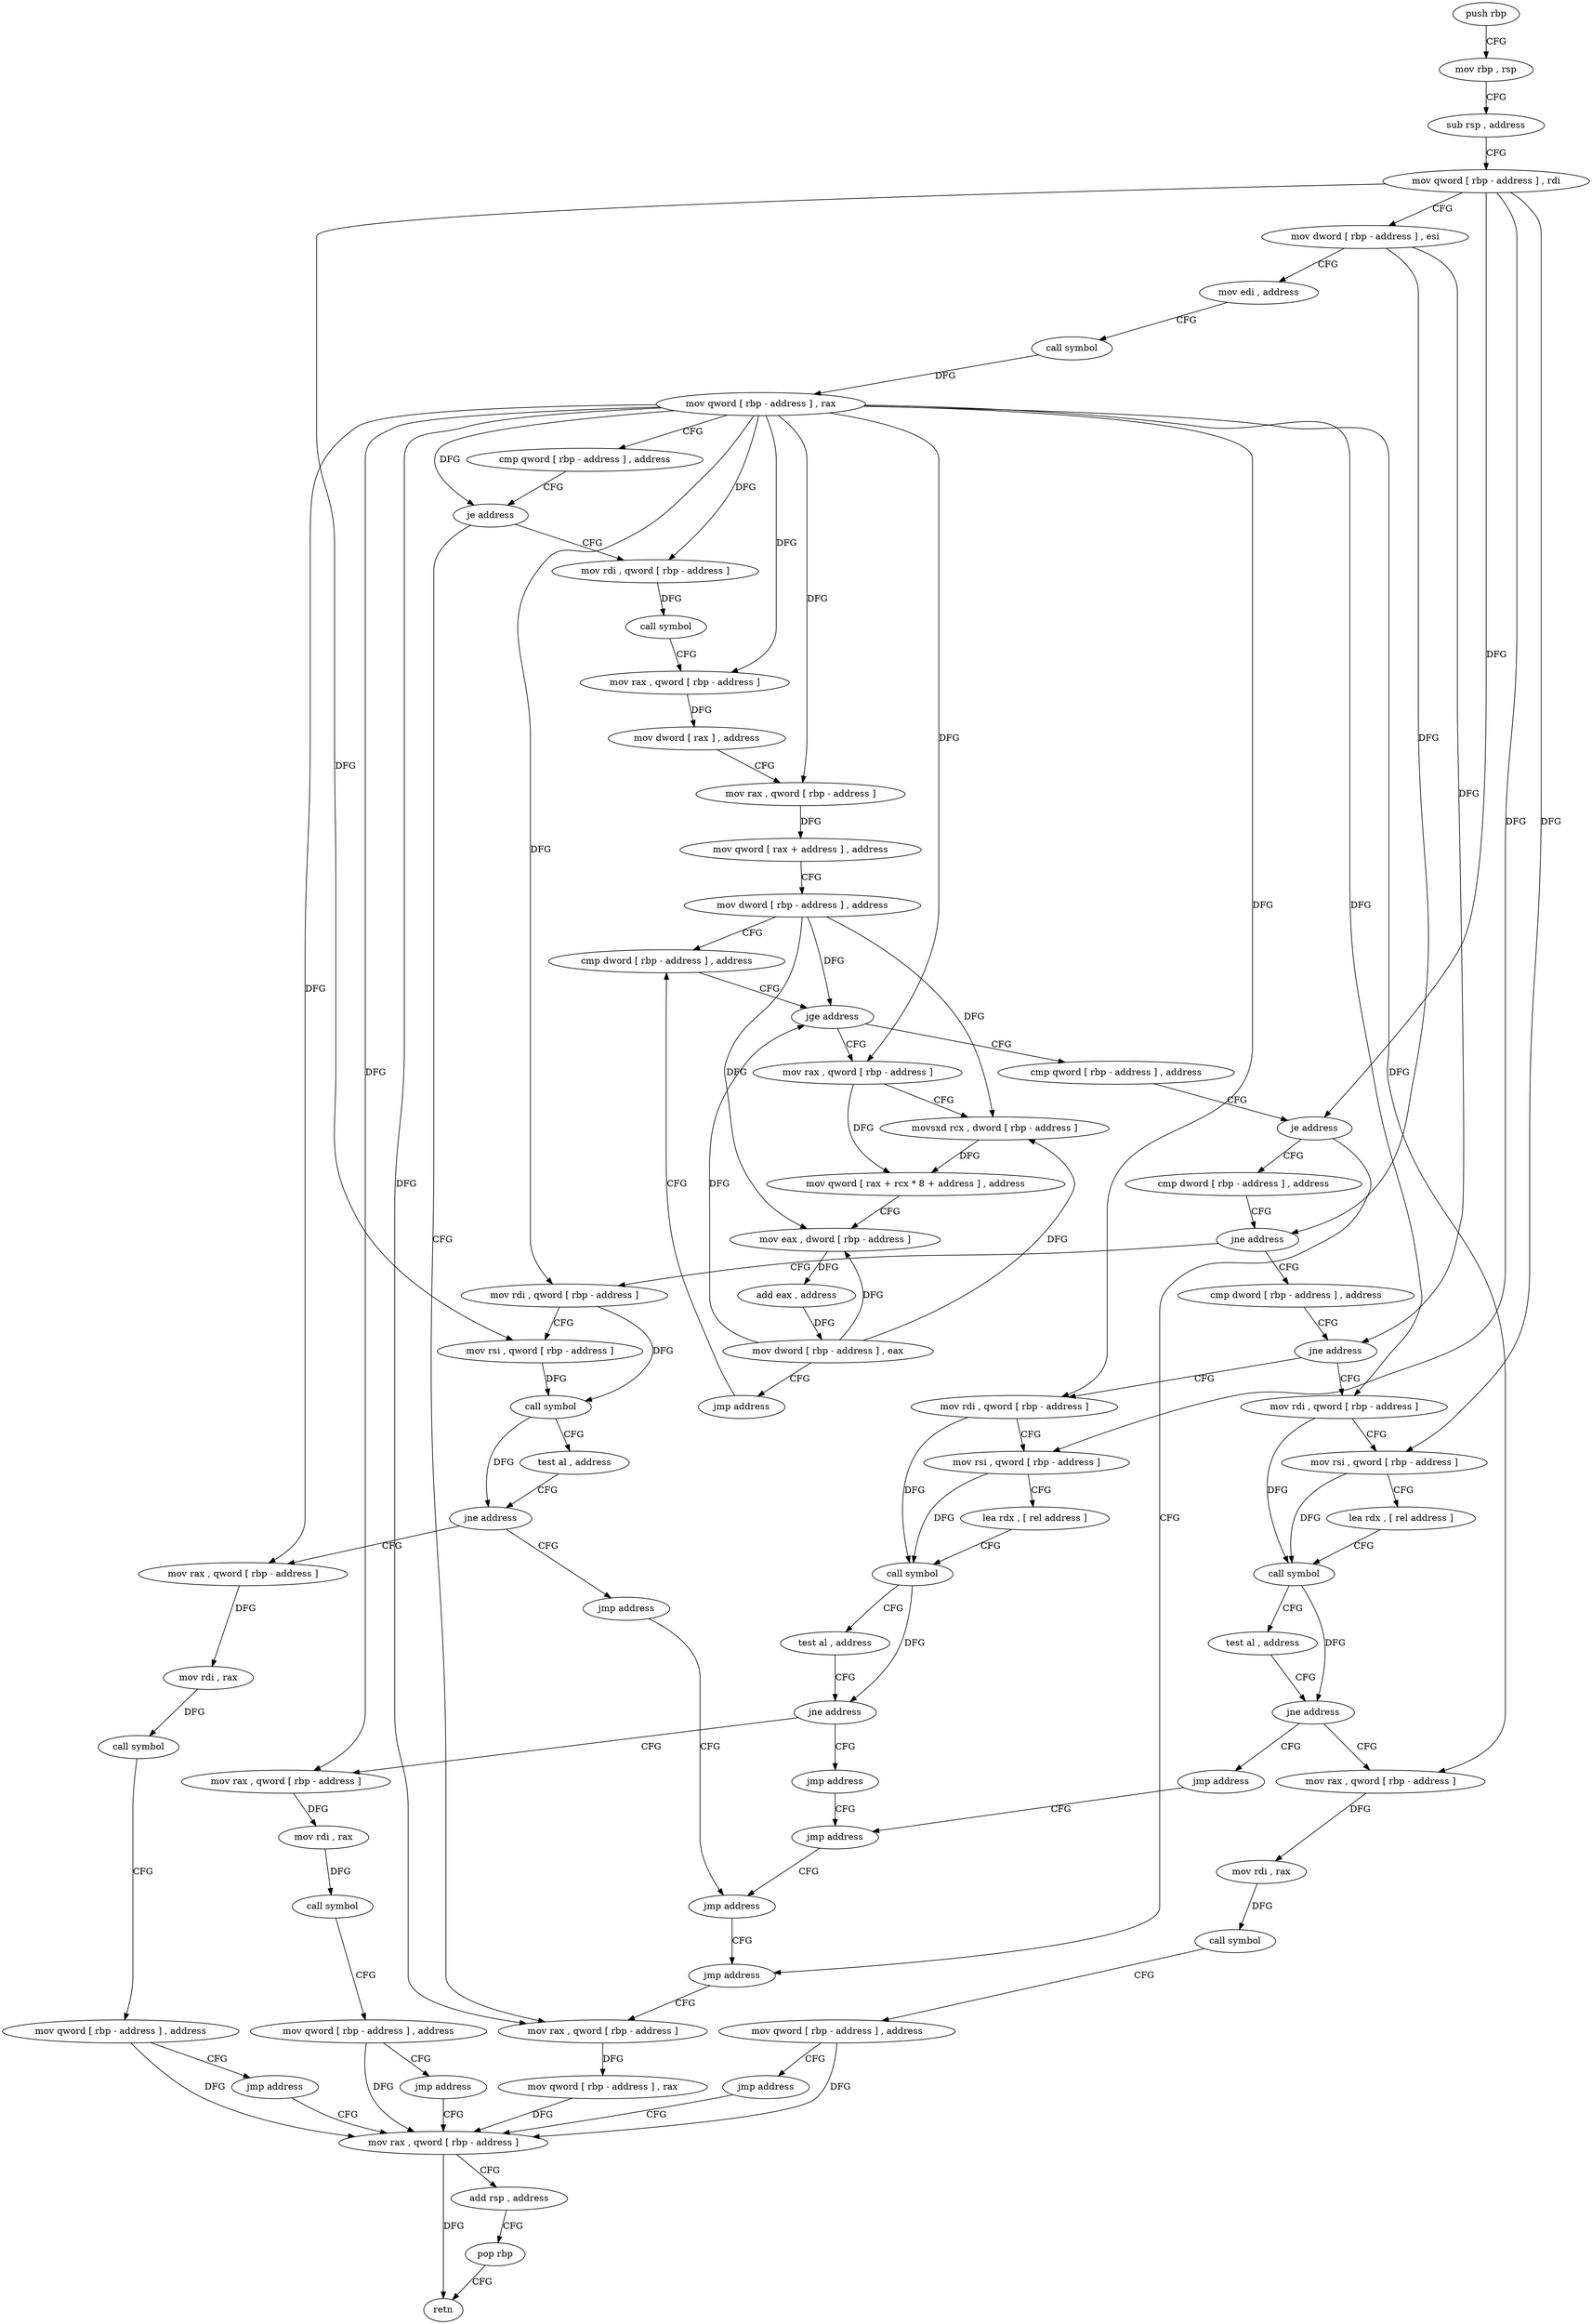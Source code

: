 digraph "func" {
"174432" [label = "push rbp" ]
"174433" [label = "mov rbp , rsp" ]
"174436" [label = "sub rsp , address" ]
"174440" [label = "mov qword [ rbp - address ] , rdi" ]
"174444" [label = "mov dword [ rbp - address ] , esi" ]
"174447" [label = "mov edi , address" ]
"174452" [label = "call symbol" ]
"174457" [label = "mov qword [ rbp - address ] , rax" ]
"174461" [label = "cmp qword [ rbp - address ] , address" ]
"174466" [label = "je address" ]
"174767" [label = "mov rax , qword [ rbp - address ]" ]
"174472" [label = "mov rdi , qword [ rbp - address ]" ]
"174771" [label = "mov qword [ rbp - address ] , rax" ]
"174775" [label = "mov rax , qword [ rbp - address ]" ]
"174476" [label = "call symbol" ]
"174481" [label = "mov rax , qword [ rbp - address ]" ]
"174485" [label = "mov dword [ rax ] , address" ]
"174491" [label = "mov rax , qword [ rbp - address ]" ]
"174495" [label = "mov qword [ rax + address ] , address" ]
"174503" [label = "mov dword [ rbp - address ] , address" ]
"174510" [label = "cmp dword [ rbp - address ] , address" ]
"174554" [label = "cmp qword [ rbp - address ] , address" ]
"174559" [label = "je address" ]
"174762" [label = "jmp address" ]
"174565" [label = "cmp dword [ rbp - address ] , address" ]
"174523" [label = "mov rax , qword [ rbp - address ]" ]
"174527" [label = "movsxd rcx , dword [ rbp - address ]" ]
"174531" [label = "mov qword [ rax + rcx * 8 + address ] , address" ]
"174540" [label = "mov eax , dword [ rbp - address ]" ]
"174543" [label = "add eax , address" ]
"174546" [label = "mov dword [ rbp - address ] , eax" ]
"174549" [label = "jmp address" ]
"174569" [label = "jne address" ]
"174626" [label = "cmp dword [ rbp - address ] , address" ]
"174575" [label = "mov rdi , qword [ rbp - address ]" ]
"174517" [label = "jge address" ]
"174630" [label = "jne address" ]
"174694" [label = "mov rdi , qword [ rbp - address ]" ]
"174636" [label = "mov rdi , qword [ rbp - address ]" ]
"174579" [label = "mov rsi , qword [ rbp - address ]" ]
"174583" [label = "call symbol" ]
"174588" [label = "test al , address" ]
"174590" [label = "jne address" ]
"174621" [label = "jmp address" ]
"174596" [label = "mov rax , qword [ rbp - address ]" ]
"174698" [label = "mov rsi , qword [ rbp - address ]" ]
"174702" [label = "lea rdx , [ rel address ]" ]
"174709" [label = "call symbol" ]
"174714" [label = "test al , address" ]
"174716" [label = "jne address" ]
"174747" [label = "jmp address" ]
"174722" [label = "mov rax , qword [ rbp - address ]" ]
"174640" [label = "mov rsi , qword [ rbp - address ]" ]
"174644" [label = "lea rdx , [ rel address ]" ]
"174651" [label = "call symbol" ]
"174656" [label = "test al , address" ]
"174658" [label = "jne address" ]
"174689" [label = "jmp address" ]
"174664" [label = "mov rax , qword [ rbp - address ]" ]
"174757" [label = "jmp address" ]
"174600" [label = "mov rdi , rax" ]
"174603" [label = "call symbol" ]
"174608" [label = "mov qword [ rbp - address ] , address" ]
"174616" [label = "jmp address" ]
"174752" [label = "jmp address" ]
"174726" [label = "mov rdi , rax" ]
"174729" [label = "call symbol" ]
"174734" [label = "mov qword [ rbp - address ] , address" ]
"174742" [label = "jmp address" ]
"174668" [label = "mov rdi , rax" ]
"174671" [label = "call symbol" ]
"174676" [label = "mov qword [ rbp - address ] , address" ]
"174684" [label = "jmp address" ]
"174779" [label = "add rsp , address" ]
"174783" [label = "pop rbp" ]
"174784" [label = "retn" ]
"174432" -> "174433" [ label = "CFG" ]
"174433" -> "174436" [ label = "CFG" ]
"174436" -> "174440" [ label = "CFG" ]
"174440" -> "174444" [ label = "CFG" ]
"174440" -> "174559" [ label = "DFG" ]
"174440" -> "174579" [ label = "DFG" ]
"174440" -> "174698" [ label = "DFG" ]
"174440" -> "174640" [ label = "DFG" ]
"174444" -> "174447" [ label = "CFG" ]
"174444" -> "174569" [ label = "DFG" ]
"174444" -> "174630" [ label = "DFG" ]
"174447" -> "174452" [ label = "CFG" ]
"174452" -> "174457" [ label = "DFG" ]
"174457" -> "174461" [ label = "CFG" ]
"174457" -> "174466" [ label = "DFG" ]
"174457" -> "174767" [ label = "DFG" ]
"174457" -> "174472" [ label = "DFG" ]
"174457" -> "174481" [ label = "DFG" ]
"174457" -> "174491" [ label = "DFG" ]
"174457" -> "174523" [ label = "DFG" ]
"174457" -> "174575" [ label = "DFG" ]
"174457" -> "174694" [ label = "DFG" ]
"174457" -> "174636" [ label = "DFG" ]
"174457" -> "174596" [ label = "DFG" ]
"174457" -> "174722" [ label = "DFG" ]
"174457" -> "174664" [ label = "DFG" ]
"174461" -> "174466" [ label = "CFG" ]
"174466" -> "174767" [ label = "CFG" ]
"174466" -> "174472" [ label = "CFG" ]
"174767" -> "174771" [ label = "DFG" ]
"174472" -> "174476" [ label = "DFG" ]
"174771" -> "174775" [ label = "DFG" ]
"174775" -> "174779" [ label = "CFG" ]
"174775" -> "174784" [ label = "DFG" ]
"174476" -> "174481" [ label = "CFG" ]
"174481" -> "174485" [ label = "DFG" ]
"174485" -> "174491" [ label = "CFG" ]
"174491" -> "174495" [ label = "DFG" ]
"174495" -> "174503" [ label = "CFG" ]
"174503" -> "174510" [ label = "CFG" ]
"174503" -> "174517" [ label = "DFG" ]
"174503" -> "174527" [ label = "DFG" ]
"174503" -> "174540" [ label = "DFG" ]
"174510" -> "174517" [ label = "CFG" ]
"174554" -> "174559" [ label = "CFG" ]
"174559" -> "174762" [ label = "CFG" ]
"174559" -> "174565" [ label = "CFG" ]
"174762" -> "174767" [ label = "CFG" ]
"174565" -> "174569" [ label = "CFG" ]
"174523" -> "174527" [ label = "CFG" ]
"174523" -> "174531" [ label = "DFG" ]
"174527" -> "174531" [ label = "DFG" ]
"174531" -> "174540" [ label = "CFG" ]
"174540" -> "174543" [ label = "DFG" ]
"174543" -> "174546" [ label = "DFG" ]
"174546" -> "174549" [ label = "CFG" ]
"174546" -> "174517" [ label = "DFG" ]
"174546" -> "174527" [ label = "DFG" ]
"174546" -> "174540" [ label = "DFG" ]
"174549" -> "174510" [ label = "CFG" ]
"174569" -> "174626" [ label = "CFG" ]
"174569" -> "174575" [ label = "CFG" ]
"174626" -> "174630" [ label = "CFG" ]
"174575" -> "174579" [ label = "CFG" ]
"174575" -> "174583" [ label = "DFG" ]
"174517" -> "174554" [ label = "CFG" ]
"174517" -> "174523" [ label = "CFG" ]
"174630" -> "174694" [ label = "CFG" ]
"174630" -> "174636" [ label = "CFG" ]
"174694" -> "174698" [ label = "CFG" ]
"174694" -> "174709" [ label = "DFG" ]
"174636" -> "174640" [ label = "CFG" ]
"174636" -> "174651" [ label = "DFG" ]
"174579" -> "174583" [ label = "DFG" ]
"174583" -> "174588" [ label = "CFG" ]
"174583" -> "174590" [ label = "DFG" ]
"174588" -> "174590" [ label = "CFG" ]
"174590" -> "174621" [ label = "CFG" ]
"174590" -> "174596" [ label = "CFG" ]
"174621" -> "174757" [ label = "CFG" ]
"174596" -> "174600" [ label = "DFG" ]
"174698" -> "174702" [ label = "CFG" ]
"174698" -> "174709" [ label = "DFG" ]
"174702" -> "174709" [ label = "CFG" ]
"174709" -> "174714" [ label = "CFG" ]
"174709" -> "174716" [ label = "DFG" ]
"174714" -> "174716" [ label = "CFG" ]
"174716" -> "174747" [ label = "CFG" ]
"174716" -> "174722" [ label = "CFG" ]
"174747" -> "174752" [ label = "CFG" ]
"174722" -> "174726" [ label = "DFG" ]
"174640" -> "174644" [ label = "CFG" ]
"174640" -> "174651" [ label = "DFG" ]
"174644" -> "174651" [ label = "CFG" ]
"174651" -> "174656" [ label = "CFG" ]
"174651" -> "174658" [ label = "DFG" ]
"174656" -> "174658" [ label = "CFG" ]
"174658" -> "174689" [ label = "CFG" ]
"174658" -> "174664" [ label = "CFG" ]
"174689" -> "174752" [ label = "CFG" ]
"174664" -> "174668" [ label = "DFG" ]
"174757" -> "174762" [ label = "CFG" ]
"174600" -> "174603" [ label = "DFG" ]
"174603" -> "174608" [ label = "CFG" ]
"174608" -> "174616" [ label = "CFG" ]
"174608" -> "174775" [ label = "DFG" ]
"174616" -> "174775" [ label = "CFG" ]
"174752" -> "174757" [ label = "CFG" ]
"174726" -> "174729" [ label = "DFG" ]
"174729" -> "174734" [ label = "CFG" ]
"174734" -> "174742" [ label = "CFG" ]
"174734" -> "174775" [ label = "DFG" ]
"174742" -> "174775" [ label = "CFG" ]
"174668" -> "174671" [ label = "DFG" ]
"174671" -> "174676" [ label = "CFG" ]
"174676" -> "174684" [ label = "CFG" ]
"174676" -> "174775" [ label = "DFG" ]
"174684" -> "174775" [ label = "CFG" ]
"174779" -> "174783" [ label = "CFG" ]
"174783" -> "174784" [ label = "CFG" ]
}
